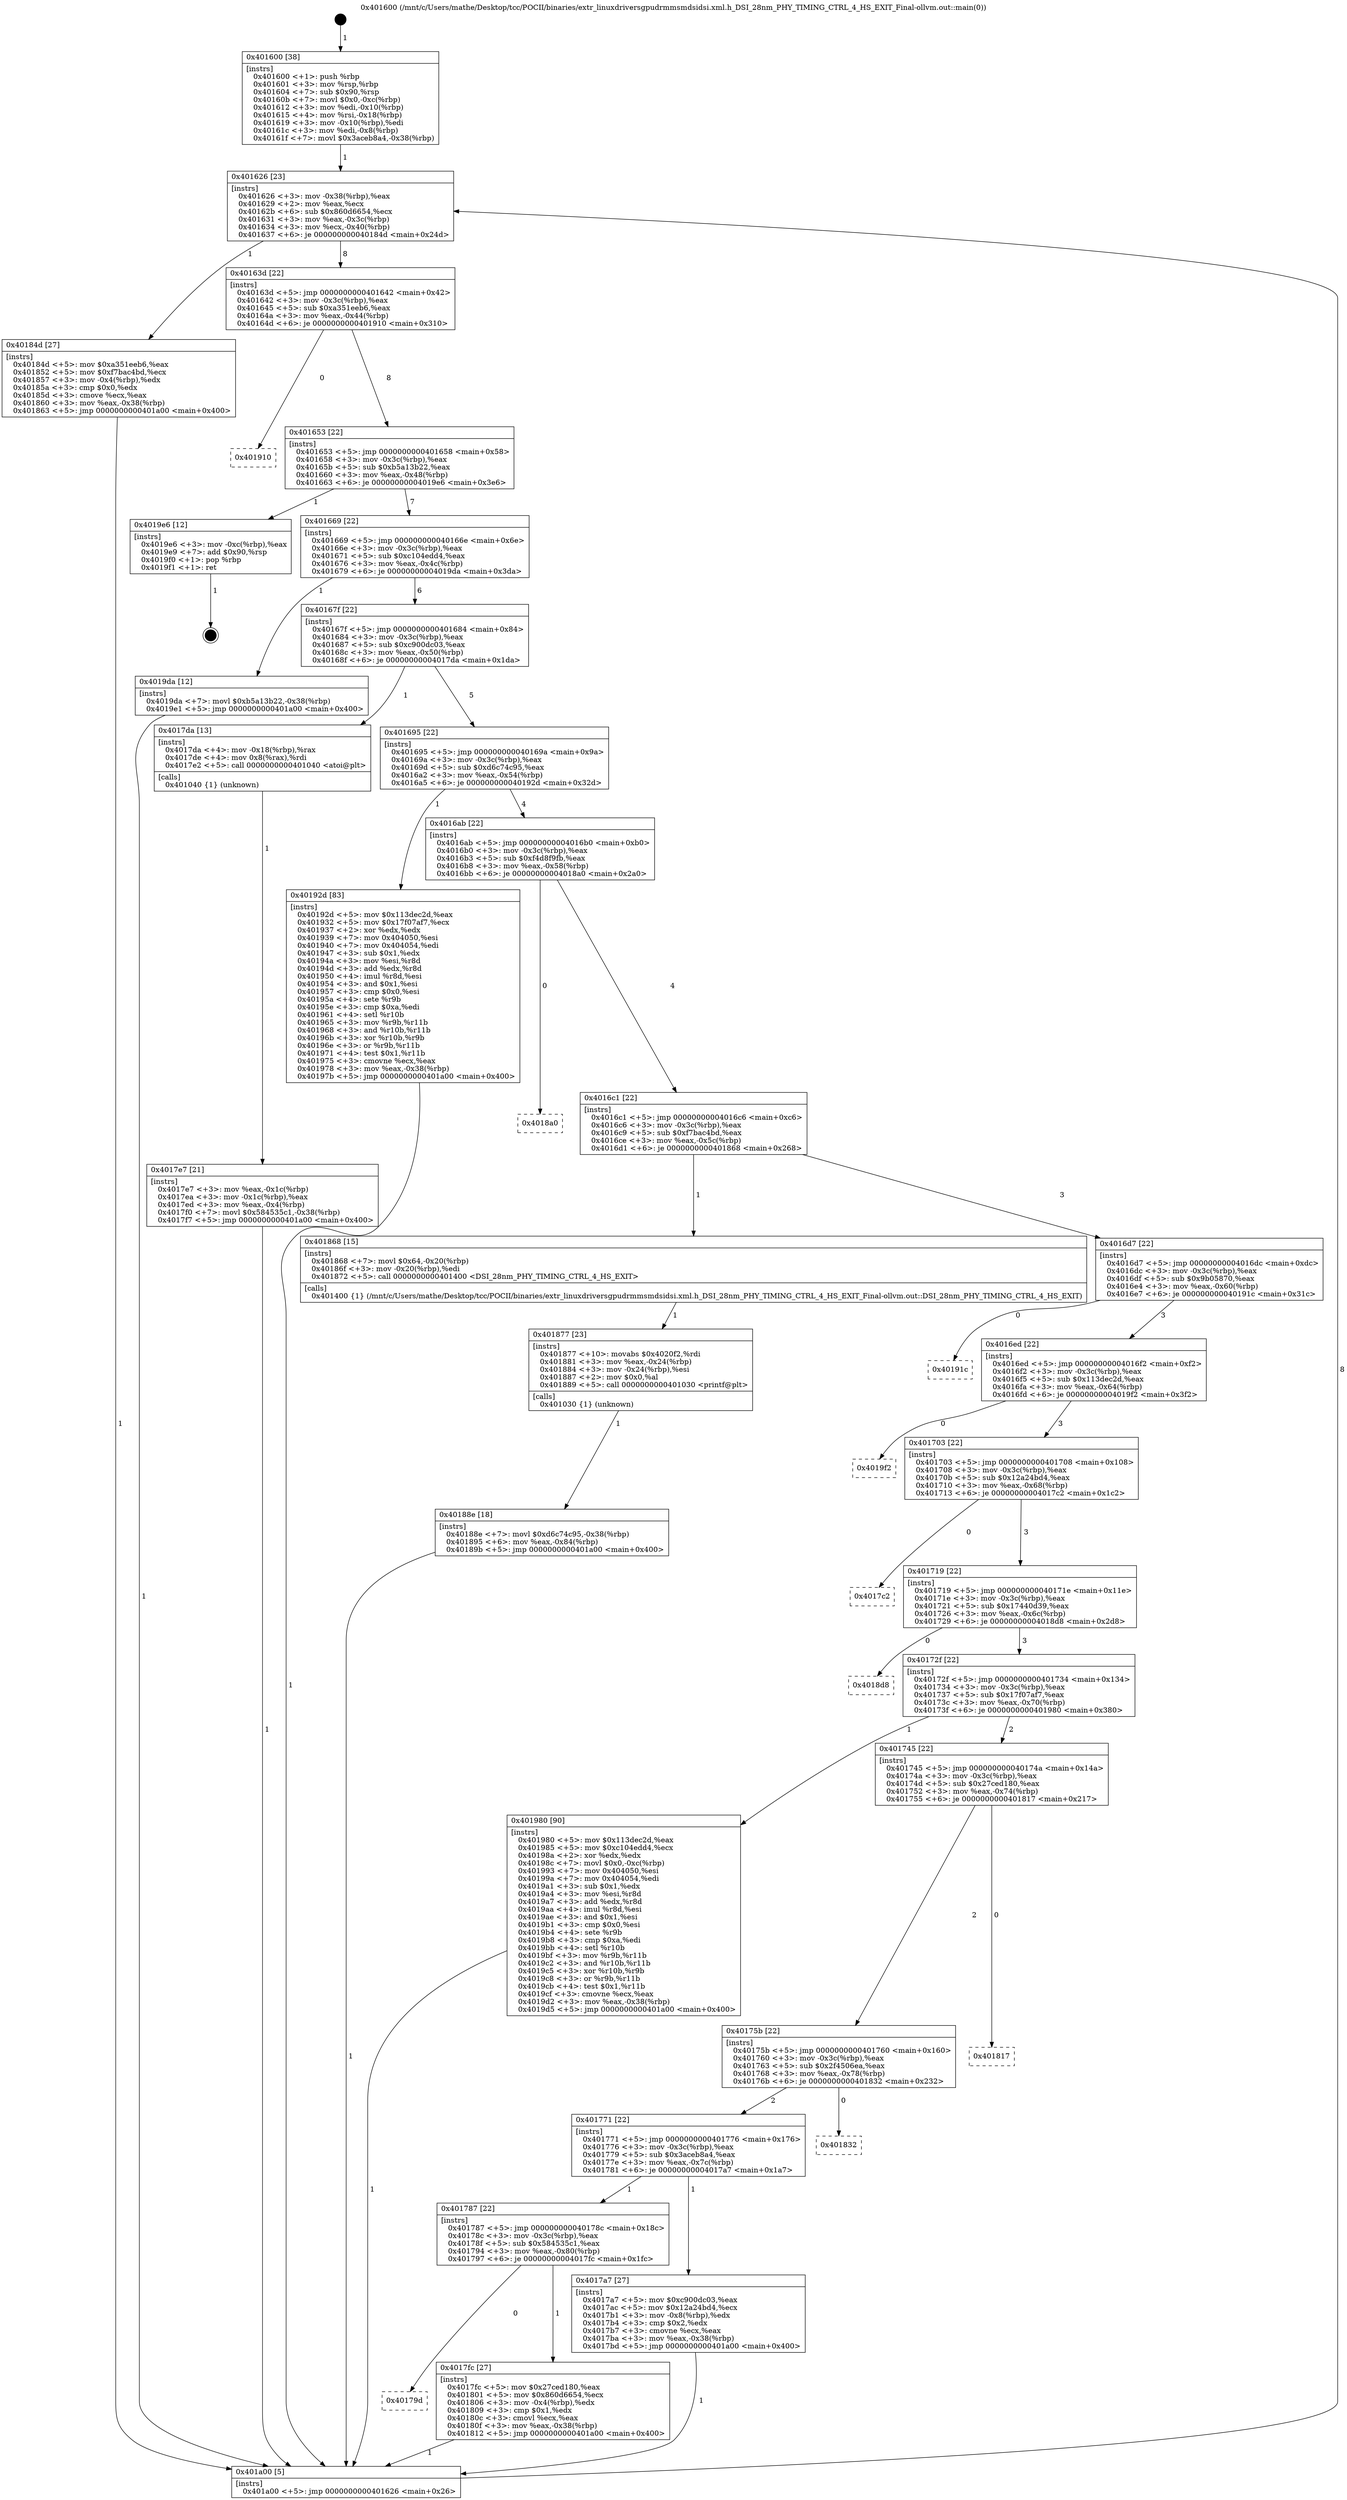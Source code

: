 digraph "0x401600" {
  label = "0x401600 (/mnt/c/Users/mathe/Desktop/tcc/POCII/binaries/extr_linuxdriversgpudrmmsmdsidsi.xml.h_DSI_28nm_PHY_TIMING_CTRL_4_HS_EXIT_Final-ollvm.out::main(0))"
  labelloc = "t"
  node[shape=record]

  Entry [label="",width=0.3,height=0.3,shape=circle,fillcolor=black,style=filled]
  "0x401626" [label="{
     0x401626 [23]\l
     | [instrs]\l
     &nbsp;&nbsp;0x401626 \<+3\>: mov -0x38(%rbp),%eax\l
     &nbsp;&nbsp;0x401629 \<+2\>: mov %eax,%ecx\l
     &nbsp;&nbsp;0x40162b \<+6\>: sub $0x860d6654,%ecx\l
     &nbsp;&nbsp;0x401631 \<+3\>: mov %eax,-0x3c(%rbp)\l
     &nbsp;&nbsp;0x401634 \<+3\>: mov %ecx,-0x40(%rbp)\l
     &nbsp;&nbsp;0x401637 \<+6\>: je 000000000040184d \<main+0x24d\>\l
  }"]
  "0x40184d" [label="{
     0x40184d [27]\l
     | [instrs]\l
     &nbsp;&nbsp;0x40184d \<+5\>: mov $0xa351eeb6,%eax\l
     &nbsp;&nbsp;0x401852 \<+5\>: mov $0xf7bac4bd,%ecx\l
     &nbsp;&nbsp;0x401857 \<+3\>: mov -0x4(%rbp),%edx\l
     &nbsp;&nbsp;0x40185a \<+3\>: cmp $0x0,%edx\l
     &nbsp;&nbsp;0x40185d \<+3\>: cmove %ecx,%eax\l
     &nbsp;&nbsp;0x401860 \<+3\>: mov %eax,-0x38(%rbp)\l
     &nbsp;&nbsp;0x401863 \<+5\>: jmp 0000000000401a00 \<main+0x400\>\l
  }"]
  "0x40163d" [label="{
     0x40163d [22]\l
     | [instrs]\l
     &nbsp;&nbsp;0x40163d \<+5\>: jmp 0000000000401642 \<main+0x42\>\l
     &nbsp;&nbsp;0x401642 \<+3\>: mov -0x3c(%rbp),%eax\l
     &nbsp;&nbsp;0x401645 \<+5\>: sub $0xa351eeb6,%eax\l
     &nbsp;&nbsp;0x40164a \<+3\>: mov %eax,-0x44(%rbp)\l
     &nbsp;&nbsp;0x40164d \<+6\>: je 0000000000401910 \<main+0x310\>\l
  }"]
  Exit [label="",width=0.3,height=0.3,shape=circle,fillcolor=black,style=filled,peripheries=2]
  "0x401910" [label="{
     0x401910\l
  }", style=dashed]
  "0x401653" [label="{
     0x401653 [22]\l
     | [instrs]\l
     &nbsp;&nbsp;0x401653 \<+5\>: jmp 0000000000401658 \<main+0x58\>\l
     &nbsp;&nbsp;0x401658 \<+3\>: mov -0x3c(%rbp),%eax\l
     &nbsp;&nbsp;0x40165b \<+5\>: sub $0xb5a13b22,%eax\l
     &nbsp;&nbsp;0x401660 \<+3\>: mov %eax,-0x48(%rbp)\l
     &nbsp;&nbsp;0x401663 \<+6\>: je 00000000004019e6 \<main+0x3e6\>\l
  }"]
  "0x40188e" [label="{
     0x40188e [18]\l
     | [instrs]\l
     &nbsp;&nbsp;0x40188e \<+7\>: movl $0xd6c74c95,-0x38(%rbp)\l
     &nbsp;&nbsp;0x401895 \<+6\>: mov %eax,-0x84(%rbp)\l
     &nbsp;&nbsp;0x40189b \<+5\>: jmp 0000000000401a00 \<main+0x400\>\l
  }"]
  "0x4019e6" [label="{
     0x4019e6 [12]\l
     | [instrs]\l
     &nbsp;&nbsp;0x4019e6 \<+3\>: mov -0xc(%rbp),%eax\l
     &nbsp;&nbsp;0x4019e9 \<+7\>: add $0x90,%rsp\l
     &nbsp;&nbsp;0x4019f0 \<+1\>: pop %rbp\l
     &nbsp;&nbsp;0x4019f1 \<+1\>: ret\l
  }"]
  "0x401669" [label="{
     0x401669 [22]\l
     | [instrs]\l
     &nbsp;&nbsp;0x401669 \<+5\>: jmp 000000000040166e \<main+0x6e\>\l
     &nbsp;&nbsp;0x40166e \<+3\>: mov -0x3c(%rbp),%eax\l
     &nbsp;&nbsp;0x401671 \<+5\>: sub $0xc104edd4,%eax\l
     &nbsp;&nbsp;0x401676 \<+3\>: mov %eax,-0x4c(%rbp)\l
     &nbsp;&nbsp;0x401679 \<+6\>: je 00000000004019da \<main+0x3da\>\l
  }"]
  "0x401877" [label="{
     0x401877 [23]\l
     | [instrs]\l
     &nbsp;&nbsp;0x401877 \<+10\>: movabs $0x4020f2,%rdi\l
     &nbsp;&nbsp;0x401881 \<+3\>: mov %eax,-0x24(%rbp)\l
     &nbsp;&nbsp;0x401884 \<+3\>: mov -0x24(%rbp),%esi\l
     &nbsp;&nbsp;0x401887 \<+2\>: mov $0x0,%al\l
     &nbsp;&nbsp;0x401889 \<+5\>: call 0000000000401030 \<printf@plt\>\l
     | [calls]\l
     &nbsp;&nbsp;0x401030 \{1\} (unknown)\l
  }"]
  "0x4019da" [label="{
     0x4019da [12]\l
     | [instrs]\l
     &nbsp;&nbsp;0x4019da \<+7\>: movl $0xb5a13b22,-0x38(%rbp)\l
     &nbsp;&nbsp;0x4019e1 \<+5\>: jmp 0000000000401a00 \<main+0x400\>\l
  }"]
  "0x40167f" [label="{
     0x40167f [22]\l
     | [instrs]\l
     &nbsp;&nbsp;0x40167f \<+5\>: jmp 0000000000401684 \<main+0x84\>\l
     &nbsp;&nbsp;0x401684 \<+3\>: mov -0x3c(%rbp),%eax\l
     &nbsp;&nbsp;0x401687 \<+5\>: sub $0xc900dc03,%eax\l
     &nbsp;&nbsp;0x40168c \<+3\>: mov %eax,-0x50(%rbp)\l
     &nbsp;&nbsp;0x40168f \<+6\>: je 00000000004017da \<main+0x1da\>\l
  }"]
  "0x40179d" [label="{
     0x40179d\l
  }", style=dashed]
  "0x4017da" [label="{
     0x4017da [13]\l
     | [instrs]\l
     &nbsp;&nbsp;0x4017da \<+4\>: mov -0x18(%rbp),%rax\l
     &nbsp;&nbsp;0x4017de \<+4\>: mov 0x8(%rax),%rdi\l
     &nbsp;&nbsp;0x4017e2 \<+5\>: call 0000000000401040 \<atoi@plt\>\l
     | [calls]\l
     &nbsp;&nbsp;0x401040 \{1\} (unknown)\l
  }"]
  "0x401695" [label="{
     0x401695 [22]\l
     | [instrs]\l
     &nbsp;&nbsp;0x401695 \<+5\>: jmp 000000000040169a \<main+0x9a\>\l
     &nbsp;&nbsp;0x40169a \<+3\>: mov -0x3c(%rbp),%eax\l
     &nbsp;&nbsp;0x40169d \<+5\>: sub $0xd6c74c95,%eax\l
     &nbsp;&nbsp;0x4016a2 \<+3\>: mov %eax,-0x54(%rbp)\l
     &nbsp;&nbsp;0x4016a5 \<+6\>: je 000000000040192d \<main+0x32d\>\l
  }"]
  "0x4017fc" [label="{
     0x4017fc [27]\l
     | [instrs]\l
     &nbsp;&nbsp;0x4017fc \<+5\>: mov $0x27ced180,%eax\l
     &nbsp;&nbsp;0x401801 \<+5\>: mov $0x860d6654,%ecx\l
     &nbsp;&nbsp;0x401806 \<+3\>: mov -0x4(%rbp),%edx\l
     &nbsp;&nbsp;0x401809 \<+3\>: cmp $0x1,%edx\l
     &nbsp;&nbsp;0x40180c \<+3\>: cmovl %ecx,%eax\l
     &nbsp;&nbsp;0x40180f \<+3\>: mov %eax,-0x38(%rbp)\l
     &nbsp;&nbsp;0x401812 \<+5\>: jmp 0000000000401a00 \<main+0x400\>\l
  }"]
  "0x40192d" [label="{
     0x40192d [83]\l
     | [instrs]\l
     &nbsp;&nbsp;0x40192d \<+5\>: mov $0x113dec2d,%eax\l
     &nbsp;&nbsp;0x401932 \<+5\>: mov $0x17f07af7,%ecx\l
     &nbsp;&nbsp;0x401937 \<+2\>: xor %edx,%edx\l
     &nbsp;&nbsp;0x401939 \<+7\>: mov 0x404050,%esi\l
     &nbsp;&nbsp;0x401940 \<+7\>: mov 0x404054,%edi\l
     &nbsp;&nbsp;0x401947 \<+3\>: sub $0x1,%edx\l
     &nbsp;&nbsp;0x40194a \<+3\>: mov %esi,%r8d\l
     &nbsp;&nbsp;0x40194d \<+3\>: add %edx,%r8d\l
     &nbsp;&nbsp;0x401950 \<+4\>: imul %r8d,%esi\l
     &nbsp;&nbsp;0x401954 \<+3\>: and $0x1,%esi\l
     &nbsp;&nbsp;0x401957 \<+3\>: cmp $0x0,%esi\l
     &nbsp;&nbsp;0x40195a \<+4\>: sete %r9b\l
     &nbsp;&nbsp;0x40195e \<+3\>: cmp $0xa,%edi\l
     &nbsp;&nbsp;0x401961 \<+4\>: setl %r10b\l
     &nbsp;&nbsp;0x401965 \<+3\>: mov %r9b,%r11b\l
     &nbsp;&nbsp;0x401968 \<+3\>: and %r10b,%r11b\l
     &nbsp;&nbsp;0x40196b \<+3\>: xor %r10b,%r9b\l
     &nbsp;&nbsp;0x40196e \<+3\>: or %r9b,%r11b\l
     &nbsp;&nbsp;0x401971 \<+4\>: test $0x1,%r11b\l
     &nbsp;&nbsp;0x401975 \<+3\>: cmovne %ecx,%eax\l
     &nbsp;&nbsp;0x401978 \<+3\>: mov %eax,-0x38(%rbp)\l
     &nbsp;&nbsp;0x40197b \<+5\>: jmp 0000000000401a00 \<main+0x400\>\l
  }"]
  "0x4016ab" [label="{
     0x4016ab [22]\l
     | [instrs]\l
     &nbsp;&nbsp;0x4016ab \<+5\>: jmp 00000000004016b0 \<main+0xb0\>\l
     &nbsp;&nbsp;0x4016b0 \<+3\>: mov -0x3c(%rbp),%eax\l
     &nbsp;&nbsp;0x4016b3 \<+5\>: sub $0xf4d8f9fb,%eax\l
     &nbsp;&nbsp;0x4016b8 \<+3\>: mov %eax,-0x58(%rbp)\l
     &nbsp;&nbsp;0x4016bb \<+6\>: je 00000000004018a0 \<main+0x2a0\>\l
  }"]
  "0x4017e7" [label="{
     0x4017e7 [21]\l
     | [instrs]\l
     &nbsp;&nbsp;0x4017e7 \<+3\>: mov %eax,-0x1c(%rbp)\l
     &nbsp;&nbsp;0x4017ea \<+3\>: mov -0x1c(%rbp),%eax\l
     &nbsp;&nbsp;0x4017ed \<+3\>: mov %eax,-0x4(%rbp)\l
     &nbsp;&nbsp;0x4017f0 \<+7\>: movl $0x584535c1,-0x38(%rbp)\l
     &nbsp;&nbsp;0x4017f7 \<+5\>: jmp 0000000000401a00 \<main+0x400\>\l
  }"]
  "0x4018a0" [label="{
     0x4018a0\l
  }", style=dashed]
  "0x4016c1" [label="{
     0x4016c1 [22]\l
     | [instrs]\l
     &nbsp;&nbsp;0x4016c1 \<+5\>: jmp 00000000004016c6 \<main+0xc6\>\l
     &nbsp;&nbsp;0x4016c6 \<+3\>: mov -0x3c(%rbp),%eax\l
     &nbsp;&nbsp;0x4016c9 \<+5\>: sub $0xf7bac4bd,%eax\l
     &nbsp;&nbsp;0x4016ce \<+3\>: mov %eax,-0x5c(%rbp)\l
     &nbsp;&nbsp;0x4016d1 \<+6\>: je 0000000000401868 \<main+0x268\>\l
  }"]
  "0x401600" [label="{
     0x401600 [38]\l
     | [instrs]\l
     &nbsp;&nbsp;0x401600 \<+1\>: push %rbp\l
     &nbsp;&nbsp;0x401601 \<+3\>: mov %rsp,%rbp\l
     &nbsp;&nbsp;0x401604 \<+7\>: sub $0x90,%rsp\l
     &nbsp;&nbsp;0x40160b \<+7\>: movl $0x0,-0xc(%rbp)\l
     &nbsp;&nbsp;0x401612 \<+3\>: mov %edi,-0x10(%rbp)\l
     &nbsp;&nbsp;0x401615 \<+4\>: mov %rsi,-0x18(%rbp)\l
     &nbsp;&nbsp;0x401619 \<+3\>: mov -0x10(%rbp),%edi\l
     &nbsp;&nbsp;0x40161c \<+3\>: mov %edi,-0x8(%rbp)\l
     &nbsp;&nbsp;0x40161f \<+7\>: movl $0x3aceb8a4,-0x38(%rbp)\l
  }"]
  "0x401868" [label="{
     0x401868 [15]\l
     | [instrs]\l
     &nbsp;&nbsp;0x401868 \<+7\>: movl $0x64,-0x20(%rbp)\l
     &nbsp;&nbsp;0x40186f \<+3\>: mov -0x20(%rbp),%edi\l
     &nbsp;&nbsp;0x401872 \<+5\>: call 0000000000401400 \<DSI_28nm_PHY_TIMING_CTRL_4_HS_EXIT\>\l
     | [calls]\l
     &nbsp;&nbsp;0x401400 \{1\} (/mnt/c/Users/mathe/Desktop/tcc/POCII/binaries/extr_linuxdriversgpudrmmsmdsidsi.xml.h_DSI_28nm_PHY_TIMING_CTRL_4_HS_EXIT_Final-ollvm.out::DSI_28nm_PHY_TIMING_CTRL_4_HS_EXIT)\l
  }"]
  "0x4016d7" [label="{
     0x4016d7 [22]\l
     | [instrs]\l
     &nbsp;&nbsp;0x4016d7 \<+5\>: jmp 00000000004016dc \<main+0xdc\>\l
     &nbsp;&nbsp;0x4016dc \<+3\>: mov -0x3c(%rbp),%eax\l
     &nbsp;&nbsp;0x4016df \<+5\>: sub $0x9b05870,%eax\l
     &nbsp;&nbsp;0x4016e4 \<+3\>: mov %eax,-0x60(%rbp)\l
     &nbsp;&nbsp;0x4016e7 \<+6\>: je 000000000040191c \<main+0x31c\>\l
  }"]
  "0x401a00" [label="{
     0x401a00 [5]\l
     | [instrs]\l
     &nbsp;&nbsp;0x401a00 \<+5\>: jmp 0000000000401626 \<main+0x26\>\l
  }"]
  "0x40191c" [label="{
     0x40191c\l
  }", style=dashed]
  "0x4016ed" [label="{
     0x4016ed [22]\l
     | [instrs]\l
     &nbsp;&nbsp;0x4016ed \<+5\>: jmp 00000000004016f2 \<main+0xf2\>\l
     &nbsp;&nbsp;0x4016f2 \<+3\>: mov -0x3c(%rbp),%eax\l
     &nbsp;&nbsp;0x4016f5 \<+5\>: sub $0x113dec2d,%eax\l
     &nbsp;&nbsp;0x4016fa \<+3\>: mov %eax,-0x64(%rbp)\l
     &nbsp;&nbsp;0x4016fd \<+6\>: je 00000000004019f2 \<main+0x3f2\>\l
  }"]
  "0x401787" [label="{
     0x401787 [22]\l
     | [instrs]\l
     &nbsp;&nbsp;0x401787 \<+5\>: jmp 000000000040178c \<main+0x18c\>\l
     &nbsp;&nbsp;0x40178c \<+3\>: mov -0x3c(%rbp),%eax\l
     &nbsp;&nbsp;0x40178f \<+5\>: sub $0x584535c1,%eax\l
     &nbsp;&nbsp;0x401794 \<+3\>: mov %eax,-0x80(%rbp)\l
     &nbsp;&nbsp;0x401797 \<+6\>: je 00000000004017fc \<main+0x1fc\>\l
  }"]
  "0x4019f2" [label="{
     0x4019f2\l
  }", style=dashed]
  "0x401703" [label="{
     0x401703 [22]\l
     | [instrs]\l
     &nbsp;&nbsp;0x401703 \<+5\>: jmp 0000000000401708 \<main+0x108\>\l
     &nbsp;&nbsp;0x401708 \<+3\>: mov -0x3c(%rbp),%eax\l
     &nbsp;&nbsp;0x40170b \<+5\>: sub $0x12a24bd4,%eax\l
     &nbsp;&nbsp;0x401710 \<+3\>: mov %eax,-0x68(%rbp)\l
     &nbsp;&nbsp;0x401713 \<+6\>: je 00000000004017c2 \<main+0x1c2\>\l
  }"]
  "0x4017a7" [label="{
     0x4017a7 [27]\l
     | [instrs]\l
     &nbsp;&nbsp;0x4017a7 \<+5\>: mov $0xc900dc03,%eax\l
     &nbsp;&nbsp;0x4017ac \<+5\>: mov $0x12a24bd4,%ecx\l
     &nbsp;&nbsp;0x4017b1 \<+3\>: mov -0x8(%rbp),%edx\l
     &nbsp;&nbsp;0x4017b4 \<+3\>: cmp $0x2,%edx\l
     &nbsp;&nbsp;0x4017b7 \<+3\>: cmovne %ecx,%eax\l
     &nbsp;&nbsp;0x4017ba \<+3\>: mov %eax,-0x38(%rbp)\l
     &nbsp;&nbsp;0x4017bd \<+5\>: jmp 0000000000401a00 \<main+0x400\>\l
  }"]
  "0x4017c2" [label="{
     0x4017c2\l
  }", style=dashed]
  "0x401719" [label="{
     0x401719 [22]\l
     | [instrs]\l
     &nbsp;&nbsp;0x401719 \<+5\>: jmp 000000000040171e \<main+0x11e\>\l
     &nbsp;&nbsp;0x40171e \<+3\>: mov -0x3c(%rbp),%eax\l
     &nbsp;&nbsp;0x401721 \<+5\>: sub $0x17440d39,%eax\l
     &nbsp;&nbsp;0x401726 \<+3\>: mov %eax,-0x6c(%rbp)\l
     &nbsp;&nbsp;0x401729 \<+6\>: je 00000000004018d8 \<main+0x2d8\>\l
  }"]
  "0x401771" [label="{
     0x401771 [22]\l
     | [instrs]\l
     &nbsp;&nbsp;0x401771 \<+5\>: jmp 0000000000401776 \<main+0x176\>\l
     &nbsp;&nbsp;0x401776 \<+3\>: mov -0x3c(%rbp),%eax\l
     &nbsp;&nbsp;0x401779 \<+5\>: sub $0x3aceb8a4,%eax\l
     &nbsp;&nbsp;0x40177e \<+3\>: mov %eax,-0x7c(%rbp)\l
     &nbsp;&nbsp;0x401781 \<+6\>: je 00000000004017a7 \<main+0x1a7\>\l
  }"]
  "0x4018d8" [label="{
     0x4018d8\l
  }", style=dashed]
  "0x40172f" [label="{
     0x40172f [22]\l
     | [instrs]\l
     &nbsp;&nbsp;0x40172f \<+5\>: jmp 0000000000401734 \<main+0x134\>\l
     &nbsp;&nbsp;0x401734 \<+3\>: mov -0x3c(%rbp),%eax\l
     &nbsp;&nbsp;0x401737 \<+5\>: sub $0x17f07af7,%eax\l
     &nbsp;&nbsp;0x40173c \<+3\>: mov %eax,-0x70(%rbp)\l
     &nbsp;&nbsp;0x40173f \<+6\>: je 0000000000401980 \<main+0x380\>\l
  }"]
  "0x401832" [label="{
     0x401832\l
  }", style=dashed]
  "0x401980" [label="{
     0x401980 [90]\l
     | [instrs]\l
     &nbsp;&nbsp;0x401980 \<+5\>: mov $0x113dec2d,%eax\l
     &nbsp;&nbsp;0x401985 \<+5\>: mov $0xc104edd4,%ecx\l
     &nbsp;&nbsp;0x40198a \<+2\>: xor %edx,%edx\l
     &nbsp;&nbsp;0x40198c \<+7\>: movl $0x0,-0xc(%rbp)\l
     &nbsp;&nbsp;0x401993 \<+7\>: mov 0x404050,%esi\l
     &nbsp;&nbsp;0x40199a \<+7\>: mov 0x404054,%edi\l
     &nbsp;&nbsp;0x4019a1 \<+3\>: sub $0x1,%edx\l
     &nbsp;&nbsp;0x4019a4 \<+3\>: mov %esi,%r8d\l
     &nbsp;&nbsp;0x4019a7 \<+3\>: add %edx,%r8d\l
     &nbsp;&nbsp;0x4019aa \<+4\>: imul %r8d,%esi\l
     &nbsp;&nbsp;0x4019ae \<+3\>: and $0x1,%esi\l
     &nbsp;&nbsp;0x4019b1 \<+3\>: cmp $0x0,%esi\l
     &nbsp;&nbsp;0x4019b4 \<+4\>: sete %r9b\l
     &nbsp;&nbsp;0x4019b8 \<+3\>: cmp $0xa,%edi\l
     &nbsp;&nbsp;0x4019bb \<+4\>: setl %r10b\l
     &nbsp;&nbsp;0x4019bf \<+3\>: mov %r9b,%r11b\l
     &nbsp;&nbsp;0x4019c2 \<+3\>: and %r10b,%r11b\l
     &nbsp;&nbsp;0x4019c5 \<+3\>: xor %r10b,%r9b\l
     &nbsp;&nbsp;0x4019c8 \<+3\>: or %r9b,%r11b\l
     &nbsp;&nbsp;0x4019cb \<+4\>: test $0x1,%r11b\l
     &nbsp;&nbsp;0x4019cf \<+3\>: cmovne %ecx,%eax\l
     &nbsp;&nbsp;0x4019d2 \<+3\>: mov %eax,-0x38(%rbp)\l
     &nbsp;&nbsp;0x4019d5 \<+5\>: jmp 0000000000401a00 \<main+0x400\>\l
  }"]
  "0x401745" [label="{
     0x401745 [22]\l
     | [instrs]\l
     &nbsp;&nbsp;0x401745 \<+5\>: jmp 000000000040174a \<main+0x14a\>\l
     &nbsp;&nbsp;0x40174a \<+3\>: mov -0x3c(%rbp),%eax\l
     &nbsp;&nbsp;0x40174d \<+5\>: sub $0x27ced180,%eax\l
     &nbsp;&nbsp;0x401752 \<+3\>: mov %eax,-0x74(%rbp)\l
     &nbsp;&nbsp;0x401755 \<+6\>: je 0000000000401817 \<main+0x217\>\l
  }"]
  "0x40175b" [label="{
     0x40175b [22]\l
     | [instrs]\l
     &nbsp;&nbsp;0x40175b \<+5\>: jmp 0000000000401760 \<main+0x160\>\l
     &nbsp;&nbsp;0x401760 \<+3\>: mov -0x3c(%rbp),%eax\l
     &nbsp;&nbsp;0x401763 \<+5\>: sub $0x2f4506ea,%eax\l
     &nbsp;&nbsp;0x401768 \<+3\>: mov %eax,-0x78(%rbp)\l
     &nbsp;&nbsp;0x40176b \<+6\>: je 0000000000401832 \<main+0x232\>\l
  }"]
  "0x401817" [label="{
     0x401817\l
  }", style=dashed]
  Entry -> "0x401600" [label=" 1"]
  "0x401626" -> "0x40184d" [label=" 1"]
  "0x401626" -> "0x40163d" [label=" 8"]
  "0x4019e6" -> Exit [label=" 1"]
  "0x40163d" -> "0x401910" [label=" 0"]
  "0x40163d" -> "0x401653" [label=" 8"]
  "0x4019da" -> "0x401a00" [label=" 1"]
  "0x401653" -> "0x4019e6" [label=" 1"]
  "0x401653" -> "0x401669" [label=" 7"]
  "0x401980" -> "0x401a00" [label=" 1"]
  "0x401669" -> "0x4019da" [label=" 1"]
  "0x401669" -> "0x40167f" [label=" 6"]
  "0x40192d" -> "0x401a00" [label=" 1"]
  "0x40167f" -> "0x4017da" [label=" 1"]
  "0x40167f" -> "0x401695" [label=" 5"]
  "0x40188e" -> "0x401a00" [label=" 1"]
  "0x401695" -> "0x40192d" [label=" 1"]
  "0x401695" -> "0x4016ab" [label=" 4"]
  "0x401877" -> "0x40188e" [label=" 1"]
  "0x4016ab" -> "0x4018a0" [label=" 0"]
  "0x4016ab" -> "0x4016c1" [label=" 4"]
  "0x40184d" -> "0x401a00" [label=" 1"]
  "0x4016c1" -> "0x401868" [label=" 1"]
  "0x4016c1" -> "0x4016d7" [label=" 3"]
  "0x4017fc" -> "0x401a00" [label=" 1"]
  "0x4016d7" -> "0x40191c" [label=" 0"]
  "0x4016d7" -> "0x4016ed" [label=" 3"]
  "0x401787" -> "0x40179d" [label=" 0"]
  "0x4016ed" -> "0x4019f2" [label=" 0"]
  "0x4016ed" -> "0x401703" [label=" 3"]
  "0x401787" -> "0x4017fc" [label=" 1"]
  "0x401703" -> "0x4017c2" [label=" 0"]
  "0x401703" -> "0x401719" [label=" 3"]
  "0x401868" -> "0x401877" [label=" 1"]
  "0x401719" -> "0x4018d8" [label=" 0"]
  "0x401719" -> "0x40172f" [label=" 3"]
  "0x4017da" -> "0x4017e7" [label=" 1"]
  "0x40172f" -> "0x401980" [label=" 1"]
  "0x40172f" -> "0x401745" [label=" 2"]
  "0x401a00" -> "0x401626" [label=" 8"]
  "0x401745" -> "0x401817" [label=" 0"]
  "0x401745" -> "0x40175b" [label=" 2"]
  "0x401600" -> "0x401626" [label=" 1"]
  "0x40175b" -> "0x401832" [label=" 0"]
  "0x40175b" -> "0x401771" [label=" 2"]
  "0x4017e7" -> "0x401a00" [label=" 1"]
  "0x401771" -> "0x4017a7" [label=" 1"]
  "0x401771" -> "0x401787" [label=" 1"]
  "0x4017a7" -> "0x401a00" [label=" 1"]
}
